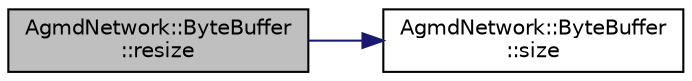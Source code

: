 digraph "AgmdNetwork::ByteBuffer::resize"
{
  edge [fontname="Helvetica",fontsize="10",labelfontname="Helvetica",labelfontsize="10"];
  node [fontname="Helvetica",fontsize="10",shape=record];
  rankdir="LR";
  Node1 [label="AgmdNetwork::ByteBuffer\l::resize",height=0.2,width=0.4,color="black", fillcolor="grey75", style="filled" fontcolor="black"];
  Node1 -> Node2 [color="midnightblue",fontsize="10",style="solid",fontname="Helvetica"];
  Node2 [label="AgmdNetwork::ByteBuffer\l::size",height=0.2,width=0.4,color="black", fillcolor="white", style="filled",URL="$class_agmd_network_1_1_byte_buffer.html#a098026cc32635b486d7df2cfca21c192"];
}

